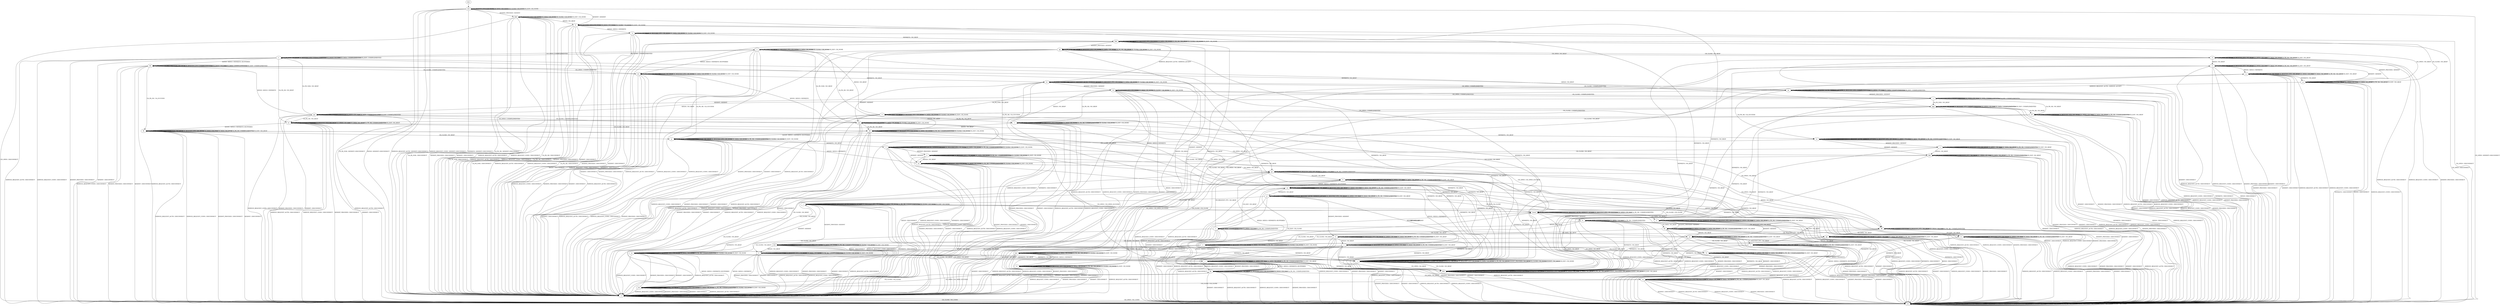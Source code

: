 digraph "" {
	graph ["Incoming time"=1.602431297302246,
		"Outgoing time"=1.8798737525939941,
		Output="{'States': 67, 'Transitions': 859, 'Filename': '../results/ssh/BitVise-BitVise-msat-1.dot'}",
		Reference="{'States': 67, 'Transitions': 859, 'Filename': '../subjects/ssh/BitVise.dot'}",
		Solver=msat,
		Updated="{'States': 67, 'Transitions': 859, 'Filename': '../subjects/ssh/BitVise.dot'}",
		"f-measure"=1.0,
		precision=1.0,
		recall=1.0
	];
	a -> a	[key=0,
		label="UA_PK_NOK / NO_RESP"];
	a -> a	[key=1,
		label="CH_REQUEST_PTY / CH_NONE"];
	a -> a	[key=2,
		label="CH_DATA / CH_NONE"];
	a -> a	[key=3,
		label="CH_CLOSE / CH_NONE"];
	a -> a	[key=4,
		label="CH_EOF / CH_NONE"];
	a -> j	[key=0,
		label="NEWKEYS / NO_RESP"];
	a -> u	[key=0,
		label="CH_OPEN / UNIMPLEMENTED"];
	a -> x	[key=0,
		label="SERVICE_REQUEST_AUTH / DISCONNECT"];
	a -> x	[key=1,
		label="SERVICE_REQUEST_CONN / DISCONNECT"];
	a -> x	[key=2,
		label="KEXINIT_PROCEED / DISCONNECT"];
	a -> x	[key=3,
		label="KEXINIT / DISCONNECT"];
	a -> dd	[key=0,
		label="UA_PK_OK / NO_RESP"];
	a -> ee	[key=0,
		label="KEX30 / KEX31+NEWKEYS+BUFFERED"];
	b -> b	[key=0,
		label="UA_PK_NOK / UNIMPLEMENTED"];
	b -> b	[key=1,
		label="CH_REQUEST_PTY / NO_RESP"];
	b -> b	[key=2,
		label="CH_OPEN / CH_MAX"];
	b -> b	[key=3,
		label="CH_DATA / NO_RESP"];
	b -> b	[key=4,
		label="UA_PK_OK / UNIMPLEMENTED"];
	b -> b	[key=5,
		label="CH_EOF / NO_RESP"];
	b -> aa	[key=0,
		label="KEX30 / KEX31+NEWKEYS+BUFFERED"];
	b -> zz	[key=0,
		label="CH_CLOSE / NO_RESP"];
	b -> ccc	[key=0,
		label="SERVICE_REQUEST_AUTH / DISCONNECT"];
	b -> ccc	[key=1,
		label="SERVICE_REQUEST_CONN / DISCONNECT"];
	b -> ccc	[key=2,
		label="KEXINIT_PROCEED / DISCONNECT"];
	b -> ccc	[key=3,
		label="KEXINIT / DISCONNECT"];
	b -> hhh	[key=0,
		label="NEWKEYS / NO_RESP"];
	c -> c	[key=0,
		label="CH_REQUEST_PTY / UNIMPLEMENTED"];
	c -> c	[key=1,
		label="CH_OPEN / CH_MAX"];
	c -> c	[key=2,
		label="CH_DATA / UNIMPLEMENTED"];
	c -> c	[key=3,
		label="CH_EOF / UNIMPLEMENTED"];
	c -> ff	[key=0,
		label="UA_PK_OK / NO_RESP"];
	c -> pp	[key=0,
		label="KEX30 / NO_RESP"];
	c -> ccc	[key=0,
		label="SERVICE_REQUEST_AUTH / DISCONNECT"];
	c -> ccc	[key=1,
		label="SERVICE_REQUEST_CONN / DISCONNECT"];
	c -> ccc	[key=2,
		label="KEXINIT_PROCEED / DISCONNECT"];
	c -> ccc	[key=3,
		label="KEXINIT / DISCONNECT"];
	c -> ggg	[key=0,
		label="UA_PK_NOK / NO_RESP"];
	c -> hhh	[key=0,
		label="NEWKEYS / NO_RESP"];
	c -> iii	[key=0,
		label="CH_CLOSE / UNIMPLEMENTED"];
	d -> d	[key=0,
		label="UA_PK_NOK / NO_RESP"];
	d -> d	[key=1,
		label="CH_REQUEST_PTY / NO_RESP"];
	d -> d	[key=2,
		label="CH_OPEN / CH_MAX"];
	d -> d	[key=3,
		label="CH_DATA / NO_RESP"];
	d -> d	[key=4,
		label="UA_PK_OK / NO_RESP"];
	d -> d	[key=5,
		label="CH_EOF / NO_RESP"];
	d -> ii	[key=0,
		label="KEX30 / NO_RESP"];
	d -> qq	[key=0,
		label="CH_CLOSE / NO_RESP"];
	d -> ccc	[key=0,
		label="SERVICE_REQUEST_AUTH / DISCONNECT"];
	d -> ccc	[key=1,
		label="SERVICE_REQUEST_CONN / DISCONNECT"];
	d -> ccc	[key=2,
		label="KEXINIT_PROCEED / DISCONNECT"];
	d -> ccc	[key=3,
		label="KEXINIT / DISCONNECT"];
	d -> hhh	[key=0,
		label="NEWKEYS / NO_RESP"];
	e -> a	[key=0,
		label="KEX30 / NO_RESP"];
	e -> e	[key=0,
		label="UA_PK_NOK / NO_RESP"];
	e -> e	[key=1,
		label="CH_REQUEST_PTY / CH_NONE"];
	e -> e	[key=2,
		label="CH_DATA / CH_NONE"];
	e -> e	[key=3,
		label="CH_CLOSE / CH_NONE"];
	e -> e	[key=4,
		label="CH_EOF / CH_NONE"];
	e -> j	[key=0,
		label="NEWKEYS / NO_RESP"];
	e -> l	[key=0,
		label="UA_PK_OK / NO_RESP"];
	e -> x	[key=0,
		label="SERVICE_REQUEST_AUTH / DISCONNECT"];
	e -> x	[key=1,
		label="SERVICE_REQUEST_CONN / DISCONNECT"];
	e -> x	[key=2,
		label="KEXINIT_PROCEED / DISCONNECT"];
	e -> x	[key=3,
		label="KEXINIT / DISCONNECT"];
	e -> ggg	[key=0,
		label="CH_OPEN / UNIMPLEMENTED"];
	f -> f	[key=0,
		label="UA_PK_NOK / UNIMPLEMENTED"];
	f -> f	[key=1,
		label="SERVICE_REQUEST_AUTH / SERVICE_ACCEPT"];
	f -> f	[key=2,
		label="CH_REQUEST_PTY / CH_NONE"];
	f -> f	[key=3,
		label="CH_DATA / CH_NONE"];
	f -> f	[key=4,
		label="UA_PK_OK / UNIMPLEMENTED"];
	f -> f	[key=5,
		label="CH_CLOSE / CH_NONE"];
	f -> f	[key=6,
		label="CH_EOF / CH_NONE"];
	f -> x	[key=0,
		label="KEX30 / DISCONNECT"];
	f -> x	[key=1,
		label="SERVICE_REQUEST_CONN / DISCONNECT"];
	f -> x	[key=2,
		label="NEWKEYS / DISCONNECT"];
	f -> y	[key=0,
		label="KEXINIT_PROCEED / KEXINIT"];
	f -> uu	[key=0,
		label="KEXINIT / KEXINIT"];
	f -> mmm	[key=0,
		label="CH_OPEN / CH_OPEN_SUCCESS"];
	g -> d	[key=0,
		label="KEXINIT_PROCEED / KEXINIT"];
	g -> g	[key=0,
		label="UA_PK_NOK / NO_RESP"];
	g -> g	[key=1,
		label="CH_REQUEST_PTY / NO_RESP"];
	g -> g	[key=2,
		label="CH_OPEN / CH_MAX"];
	g -> g	[key=3,
		label="CH_DATA / NO_RESP"];
	g -> g	[key=4,
		label="UA_PK_OK / NO_RESP"];
	g -> g	[key=5,
		label="CH_EOF / NO_RESP"];
	g -> ii	[key=0,
		label="KEXINIT / KEXINIT"];
	g -> nn	[key=0,
		label="SERVICE_REQUEST_AUTH / SERVICE_ACCEPT"];
	g -> bbb	[key=0,
		label="CH_CLOSE / NO_RESP"];
	g -> ccc	[key=0,
		label="KEX30 / DISCONNECT"];
	g -> ccc	[key=1,
		label="SERVICE_REQUEST_CONN / DISCONNECT"];
	g -> ccc	[key=2,
		label="NEWKEYS / DISCONNECT"];
	h -> h	[key=0,
		label="KEX30 / NO_RESP"];
	h -> h	[key=1,
		label="CH_REQUEST_PTY / CH_NONE"];
	h -> h	[key=2,
		label="CH_DATA / CH_NONE"];
	h -> h	[key=3,
		label="CH_CLOSE / CH_NONE"];
	h -> h	[key=4,
		label="CH_EOF / CH_NONE"];
	h -> x	[key=0,
		label="UA_PK_NOK / DISCONNECT"];
	h -> x	[key=1,
		label="SERVICE_REQUEST_AUTH / DISCONNECT"];
	h -> x	[key=2,
		label="SERVICE_REQUEST_CONN / DISCONNECT"];
	h -> x	[key=3,
		label="UA_PK_OK / DISCONNECT"];
	h -> x	[key=4,
		label="KEXINIT_PROCEED / DISCONNECT"];
	h -> x	[key=5,
		label="KEXINIT / DISCONNECT"];
	h -> bbb	[key=0,
		label="NEWKEYS / NO_RESP"];
	h -> ccc	[key=0,
		label="CH_OPEN / DISCONNECT"];
	i -> i	[key=0,
		label="UA_PK_NOK / UNIMPLEMENTED"];
	i -> i	[key=1,
		label="SERVICE_REQUEST_AUTH / SERVICE_ACCEPT"];
	i -> i	[key=2,
		label="CH_REQUEST_PTY / CH_NONE"];
	i -> i	[key=3,
		label="CH_DATA / CH_NONE"];
	i -> i	[key=4,
		label="UA_PK_OK / UNIMPLEMENTED"];
	i -> i	[key=5,
		label="CH_CLOSE / CH_NONE"];
	i -> i	[key=6,
		label="CH_EOF / CH_NONE"];
	i -> x	[key=0,
		label="KEX30 / DISCONNECT"];
	i -> x	[key=1,
		label="SERVICE_REQUEST_CONN / DISCONNECT"];
	i -> x	[key=2,
		label="NEWKEYS / DISCONNECT"];
	i -> rr	[key=0,
		label="KEXINIT / KEXINIT"];
	i -> eee	[key=0,
		label="KEXINIT_PROCEED / KEXINIT"];
	i -> mmm	[key=0,
		label="CH_OPEN / CH_OPEN_SUCCESS"];
	j -> j	[key=0,
		label="UA_PK_NOK / NO_RESP"];
	j -> j	[key=1,
		label="KEX30 / NO_RESP"];
	j -> j	[key=2,
		label="SERVICE_REQUEST_AUTH / NO_RESP"];
	j -> j	[key=3,
		label="SERVICE_REQUEST_CONN / NO_RESP"];
	j -> j	[key=4,
		label="NEWKEYS / NO_RESP"];
	j -> j	[key=5,
		label="CH_REQUEST_PTY / CH_NONE"];
	j -> j	[key=6,
		label="CH_DATA / CH_NONE"];
	j -> j	[key=7,
		label="UA_PK_OK / NO_RESP"];
	j -> j	[key=8,
		label="KEXINIT_PROCEED / NO_RESP"];
	j -> j	[key=9,
		label="CH_CLOSE / CH_NONE"];
	j -> j	[key=10,
		label="KEXINIT / NO_RESP"];
	j -> j	[key=11,
		label="CH_EOF / CH_NONE"];
	j -> hhh	[key=0,
		label="CH_OPEN / NO_RESP"];
	k -> k	[key=0,
		label="UA_PK_NOK / UNIMPLEMENTED"];
	k -> k	[key=1,
		label="CH_OPEN / CH_MAX"];
	k -> k	[key=2,
		label="UA_PK_OK / UNIMPLEMENTED"];
	k -> o	[key=0,
		label="CH_CLOSE / NO_RESP"];
	k -> t	[key=0,
		label="KEX30 / NO_RESP"];
	k -> cc	[key=0,
		label="CH_EOF / NO_RESP"];
	k -> hh	[key=0,
		label="CH_DATA / NO_RESP"];
	k -> ccc	[key=0,
		label="SERVICE_REQUEST_AUTH / DISCONNECT"];
	k -> ccc	[key=1,
		label="SERVICE_REQUEST_CONN / DISCONNECT"];
	k -> ccc	[key=2,
		label="KEXINIT_PROCEED / DISCONNECT"];
	k -> ccc	[key=3,
		label="KEXINIT / DISCONNECT"];
	k -> fff	[key=0,
		label="CH_REQUEST_PTY / NO_RESP"];
	k -> hhh	[key=0,
		label="NEWKEYS / NO_RESP"];
	l -> j	[key=0,
		label="NEWKEYS / NO_RESP"];
	l -> l	[key=0,
		label="UA_PK_NOK / UNIMPLEMENTED"];
	l -> l	[key=1,
		label="CH_REQUEST_PTY / CH_NONE"];
	l -> l	[key=2,
		label="CH_DATA / CH_NONE"];
	l -> l	[key=3,
		label="UA_PK_OK / UNIMPLEMENTED"];
	l -> l	[key=4,
		label="CH_CLOSE / CH_NONE"];
	l -> l	[key=5,
		label="CH_EOF / CH_NONE"];
	l -> x	[key=0,
		label="SERVICE_REQUEST_AUTH / DISCONNECT"];
	l -> x	[key=1,
		label="SERVICE_REQUEST_CONN / DISCONNECT"];
	l -> x	[key=2,
		label="KEXINIT_PROCEED / DISCONNECT"];
	l -> x	[key=3,
		label="KEXINIT / DISCONNECT"];
	l -> dd	[key=0,
		label="KEX30 / NO_RESP"];
	l -> fff	[key=0,
		label="CH_OPEN / NO_RESP"];
	m -> f	[key=0,
		label="UA_PK_OK / UA_SUCCESS"];
	m -> m	[key=0,
		label="UA_PK_NOK / UA_FAILURE"];
	m -> m	[key=1,
		label="SERVICE_REQUEST_AUTH / SERVICE_ACCEPT"];
	m -> m	[key=2,
		label="CH_REQUEST_PTY / CH_NONE"];
	m -> m	[key=3,
		label="CH_DATA / CH_NONE"];
	m -> m	[key=4,
		label="CH_CLOSE / CH_NONE"];
	m -> m	[key=5,
		label="CH_EOF / CH_NONE"];
	m -> x	[key=0,
		label="KEX30 / DISCONNECT"];
	m -> x	[key=1,
		label="SERVICE_REQUEST_CONN / DISCONNECT"];
	m -> x	[key=2,
		label="NEWKEYS / DISCONNECT"];
	m -> nn	[key=0,
		label="CH_OPEN / UNIMPLEMENTED"];
	m -> aaa	[key=0,
		label="KEXINIT / KEXINIT"];
	m -> iii	[key=0,
		label="KEXINIT_PROCEED / KEXINIT"];
	n -> i	[key=0,
		label="CH_CLOSE / CH_CLOSE"];
	n -> n	[key=0,
		label="UA_PK_NOK / UNIMPLEMENTED"];
	n -> n	[key=1,
		label="SERVICE_REQUEST_AUTH / SERVICE_ACCEPT"];
	n -> n	[key=2,
		label="CH_REQUEST_PTY / CH_SUCCESS"];
	n -> n	[key=3,
		label="CH_OPEN / CH_MAX"];
	n -> n	[key=4,
		label="CH_DATA / NO_RESP"];
	n -> n	[key=5,
		label="UA_PK_OK / UNIMPLEMENTED"];
	n -> n	[key=6,
		label="CH_EOF / NO_RESP"];
	n -> hh	[key=0,
		label="KEXINIT_PROCEED / KEXINIT"];
	n -> yy	[key=0,
		label="KEXINIT / KEXINIT"];
	n -> ccc	[key=0,
		label="KEX30 / DISCONNECT"];
	n -> ccc	[key=1,
		label="SERVICE_REQUEST_CONN / DISCONNECT"];
	n -> ccc	[key=2,
		label="NEWKEYS / DISCONNECT"];
	o -> j	[key=0,
		label="NEWKEYS / NO_RESP"];
	o -> o	[key=0,
		label="UA_PK_NOK / UNIMPLEMENTED"];
	o -> o	[key=1,
		label="CH_REQUEST_PTY / CH_NONE"];
	o -> o	[key=2,
		label="CH_DATA / CH_NONE"];
	o -> o	[key=3,
		label="UA_PK_OK / UNIMPLEMENTED"];
	o -> o	[key=4,
		label="CH_CLOSE / CH_NONE"];
	o -> o	[key=5,
		label="CH_EOF / CH_NONE"];
	o -> x	[key=0,
		label="SERVICE_REQUEST_AUTH / DISCONNECT"];
	o -> x	[key=1,
		label="SERVICE_REQUEST_CONN / DISCONNECT"];
	o -> x	[key=2,
		label="KEXINIT_PROCEED / DISCONNECT"];
	o -> x	[key=3,
		label="KEXINIT / DISCONNECT"];
	o -> tt	[key=0,
		label="CH_OPEN / NO_RESP"];
	o -> zz	[key=0,
		label="KEX30 / NO_RESP"];
	p -> i	[key=0,
		label="CH_CLOSE / NO_RESP"];
	p -> p	[key=0,
		label="UA_PK_NOK / UNIMPLEMENTED"];
	p -> p	[key=1,
		label="SERVICE_REQUEST_AUTH / SERVICE_ACCEPT"];
	p -> p	[key=2,
		label="CH_REQUEST_PTY / NO_RESP"];
	p -> p	[key=3,
		label="CH_OPEN / CH_MAX"];
	p -> p	[key=4,
		label="CH_DATA / NO_RESP"];
	p -> p	[key=5,
		label="UA_PK_OK / UNIMPLEMENTED"];
	p -> p	[key=6,
		label="CH_EOF / NO_RESP"];
	p -> s	[key=0,
		label="KEXINIT / KEXINIT"];
	p -> w	[key=0,
		label="KEXINIT_PROCEED / KEXINIT"];
	p -> ccc	[key=0,
		label="KEX30 / DISCONNECT"];
	p -> ccc	[key=1,
		label="SERVICE_REQUEST_CONN / DISCONNECT"];
	p -> ccc	[key=2,
		label="NEWKEYS / DISCONNECT"];
	q -> g	[key=0,
		label="NEWKEYS / NO_RESP"];
	q -> q	[key=0,
		label="UA_PK_NOK / NO_RESP"];
	q -> q	[key=1,
		label="KEX30 / NO_RESP"];
	q -> q	[key=2,
		label="CH_REQUEST_PTY / NO_RESP"];
	q -> q	[key=3,
		label="CH_OPEN / CH_MAX"];
	q -> q	[key=4,
		label="CH_DATA / NO_RESP"];
	q -> q	[key=5,
		label="UA_PK_OK / NO_RESP"];
	q -> q	[key=6,
		label="CH_EOF / NO_RESP"];
	q -> vv	[key=0,
		label="CH_CLOSE / NO_RESP"];
	q -> ccc	[key=0,
		label="SERVICE_REQUEST_AUTH / DISCONNECT"];
	q -> ccc	[key=1,
		label="SERVICE_REQUEST_CONN / DISCONNECT"];
	q -> ccc	[key=2,
		label="KEXINIT_PROCEED / DISCONNECT"];
	q -> ccc	[key=3,
		label="KEXINIT / DISCONNECT"];
	r -> r	[key=0,
		label="UA_PK_NOK / UNIMPLEMENTED"];
	r -> r	[key=1,
		label="CH_REQUEST_PTY / NO_RESP"];
	r -> r	[key=2,
		label="CH_OPEN / CH_MAX"];
	r -> r	[key=3,
		label="CH_DATA / NO_RESP"];
	r -> r	[key=4,
		label="UA_PK_OK / UNIMPLEMENTED"];
	r -> r	[key=5,
		label="CH_EOF / NO_RESP"];
	r -> bb	[key=0,
		label="KEX30 / KEX31+NEWKEYS+BUFFERED"];
	r -> zz	[key=0,
		label="CH_CLOSE / NO_RESP"];
	r -> ccc	[key=0,
		label="SERVICE_REQUEST_AUTH / DISCONNECT"];
	r -> ccc	[key=1,
		label="SERVICE_REQUEST_CONN / DISCONNECT"];
	r -> ccc	[key=2,
		label="KEXINIT_PROCEED / DISCONNECT"];
	r -> ccc	[key=3,
		label="KEXINIT / DISCONNECT"];
	r -> hhh	[key=0,
		label="NEWKEYS / NO_RESP"];
	s -> s	[key=0,
		label="UA_PK_NOK / UNIMPLEMENTED"];
	s -> s	[key=1,
		label="CH_REQUEST_PTY / NO_RESP"];
	s -> s	[key=2,
		label="CH_OPEN / CH_MAX"];
	s -> s	[key=3,
		label="CH_DATA / NO_RESP"];
	s -> s	[key=4,
		label="UA_PK_OK / UNIMPLEMENTED"];
	s -> s	[key=5,
		label="CH_EOF / NO_RESP"];
	s -> aa	[key=0,
		label="KEX30 / KEX31+NEWKEYS"];
	s -> rr	[key=0,
		label="CH_CLOSE / NO_RESP"];
	s -> ccc	[key=0,
		label="SERVICE_REQUEST_AUTH / DISCONNECT"];
	s -> ccc	[key=1,
		label="SERVICE_REQUEST_CONN / DISCONNECT"];
	s -> ccc	[key=2,
		label="KEXINIT_PROCEED / DISCONNECT"];
	s -> ccc	[key=3,
		label="KEXINIT / DISCONNECT"];
	s -> hhh	[key=0,
		label="NEWKEYS / NO_RESP"];
	t -> b	[key=0,
		label="CH_EOF / NO_RESP"];
	t -> t	[key=0,
		label="UA_PK_NOK / UNIMPLEMENTED"];
	t -> t	[key=1,
		label="CH_OPEN / CH_MAX"];
	t -> t	[key=2,
		label="UA_PK_OK / UNIMPLEMENTED"];
	t -> bb	[key=0,
		label="KEX30 / KEX31+NEWKEYS"];
	t -> yy	[key=0,
		label="CH_DATA / NO_RESP"];
	t -> zz	[key=0,
		label="CH_CLOSE / NO_RESP"];
	t -> ccc	[key=0,
		label="SERVICE_REQUEST_AUTH / DISCONNECT"];
	t -> ccc	[key=1,
		label="SERVICE_REQUEST_CONN / DISCONNECT"];
	t -> ccc	[key=2,
		label="KEXINIT_PROCEED / DISCONNECT"];
	t -> ccc	[key=3,
		label="KEXINIT / DISCONNECT"];
	t -> hhh	[key=0,
		label="NEWKEYS / NO_RESP"];
	t -> jjj	[key=0,
		label="CH_REQUEST_PTY / NO_RESP"];
	u -> a	[key=0,
		label="CH_CLOSE / UNIMPLEMENTED"];
	u -> u	[key=0,
		label="UA_PK_NOK / NO_RESP"];
	u -> u	[key=1,
		label="CH_REQUEST_PTY / UNIMPLEMENTED"];
	u -> u	[key=2,
		label="CH_OPEN / CH_MAX"];
	u -> u	[key=3,
		label="CH_DATA / UNIMPLEMENTED"];
	u -> u	[key=4,
		label="CH_EOF / UNIMPLEMENTED"];
	u -> kk	[key=0,
		label="KEX30 / KEX31+NEWKEYS+BUFFERED"];
	u -> xx	[key=0,
		label="UA_PK_OK / NO_RESP"];
	u -> ccc	[key=0,
		label="SERVICE_REQUEST_AUTH / DISCONNECT"];
	u -> ccc	[key=1,
		label="SERVICE_REQUEST_CONN / DISCONNECT"];
	u -> ccc	[key=2,
		label="KEXINIT_PROCEED / DISCONNECT"];
	u -> ccc	[key=3,
		label="KEXINIT / DISCONNECT"];
	u -> hhh	[key=0,
		label="NEWKEYS / NO_RESP"];
	v -> v	[key=0,
		label="UA_PK_NOK / UNIMPLEMENTED"];
	v -> v	[key=1,
		label="CH_REQUEST_PTY / NO_RESP"];
	v -> v	[key=2,
		label="CH_OPEN / CH_MAX"];
	v -> v	[key=3,
		label="CH_DATA / NO_RESP"];
	v -> v	[key=4,
		label="UA_PK_OK / UNIMPLEMENTED"];
	v -> v	[key=5,
		label="CH_EOF / NO_RESP"];
	v -> oo	[key=0,
		label="KEX30 / KEX31+NEWKEYS+BUFFERED"];
	v -> zz	[key=0,
		label="CH_CLOSE / NO_RESP"];
	v -> ccc	[key=0,
		label="SERVICE_REQUEST_AUTH / DISCONNECT"];
	v -> ccc	[key=1,
		label="SERVICE_REQUEST_CONN / DISCONNECT"];
	v -> ccc	[key=2,
		label="KEXINIT_PROCEED / DISCONNECT"];
	v -> ccc	[key=3,
		label="KEXINIT / DISCONNECT"];
	v -> hhh	[key=0,
		label="NEWKEYS / NO_RESP"];
	w -> s	[key=0,
		label="KEX30 / NO_RESP"];
	w -> w	[key=0,
		label="UA_PK_NOK / UNIMPLEMENTED"];
	w -> w	[key=1,
		label="CH_REQUEST_PTY / NO_RESP"];
	w -> w	[key=2,
		label="CH_OPEN / CH_MAX"];
	w -> w	[key=3,
		label="CH_DATA / NO_RESP"];
	w -> w	[key=4,
		label="UA_PK_OK / UNIMPLEMENTED"];
	w -> w	[key=5,
		label="CH_EOF / NO_RESP"];
	w -> ccc	[key=0,
		label="SERVICE_REQUEST_AUTH / DISCONNECT"];
	w -> ccc	[key=1,
		label="SERVICE_REQUEST_CONN / DISCONNECT"];
	w -> ccc	[key=2,
		label="KEXINIT_PROCEED / DISCONNECT"];
	w -> ccc	[key=3,
		label="KEXINIT / DISCONNECT"];
	w -> eee	[key=0,
		label="CH_CLOSE / NO_RESP"];
	w -> hhh	[key=0,
		label="NEWKEYS / NO_RESP"];
	x -> x	[key=0,
		label="UA_PK_NOK / NO_CONN"];
	x -> x	[key=1,
		label="KEX30 / NO_CONN"];
	x -> x	[key=2,
		label="SERVICE_REQUEST_AUTH / NO_CONN"];
	x -> x	[key=3,
		label="SERVICE_REQUEST_CONN / NO_CONN"];
	x -> x	[key=4,
		label="NEWKEYS / NO_CONN"];
	x -> x	[key=5,
		label="CH_REQUEST_PTY / CH_NONE"];
	x -> x	[key=6,
		label="CH_DATA / CH_NONE"];
	x -> x	[key=7,
		label="UA_PK_OK / NO_CONN"];
	x -> x	[key=8,
		label="KEXINIT_PROCEED / NO_CONN"];
	x -> x	[key=9,
		label="CH_CLOSE / CH_NONE"];
	x -> x	[key=10,
		label="KEXINIT / NO_CONN"];
	x -> x	[key=11,
		label="CH_EOF / CH_NONE"];
	x -> ccc	[key=0,
		label="CH_OPEN / NO_CONN"];
	y -> j	[key=0,
		label="NEWKEYS / NO_RESP"];
	y -> x	[key=0,
		label="SERVICE_REQUEST_AUTH / DISCONNECT"];
	y -> x	[key=1,
		label="SERVICE_REQUEST_CONN / DISCONNECT"];
	y -> x	[key=2,
		label="KEXINIT_PROCEED / DISCONNECT"];
	y -> x	[key=3,
		label="KEXINIT / DISCONNECT"];
	y -> y	[key=0,
		label="UA_PK_NOK / UNIMPLEMENTED"];
	y -> y	[key=1,
		label="CH_REQUEST_PTY / CH_NONE"];
	y -> y	[key=2,
		label="CH_DATA / CH_NONE"];
	y -> y	[key=3,
		label="UA_PK_OK / UNIMPLEMENTED"];
	y -> y	[key=4,
		label="CH_CLOSE / CH_NONE"];
	y -> y	[key=5,
		label="CH_EOF / CH_NONE"];
	y -> uu	[key=0,
		label="KEX30 / NO_RESP"];
	y -> fff	[key=0,
		label="CH_OPEN / NO_RESP"];
	z -> y	[key=0,
		label="CH_CLOSE / NO_RESP"];
	z -> z	[key=0,
		label="UA_PK_NOK / UNIMPLEMENTED"];
	z -> z	[key=1,
		label="CH_REQUEST_PTY / NO_RESP"];
	z -> z	[key=2,
		label="CH_OPEN / CH_MAX"];
	z -> z	[key=3,
		label="CH_DATA / NO_RESP"];
	z -> z	[key=4,
		label="UA_PK_OK / UNIMPLEMENTED"];
	z -> z	[key=5,
		label="CH_EOF / NO_RESP"];
	z -> ccc	[key=0,
		label="SERVICE_REQUEST_AUTH / DISCONNECT"];
	z -> ccc	[key=1,
		label="SERVICE_REQUEST_CONN / DISCONNECT"];
	z -> ccc	[key=2,
		label="KEXINIT_PROCEED / DISCONNECT"];
	z -> ccc	[key=3,
		label="KEXINIT / DISCONNECT"];
	z -> hhh	[key=0,
		label="NEWKEYS / NO_RESP"];
	z -> kkk	[key=0,
		label="KEX30 / NO_RESP"];
	aa -> p	[key=0,
		label="NEWKEYS / NO_RESP"];
	aa -> aa	[key=0,
		label="UA_PK_NOK / UNIMPLEMENTED"];
	aa -> aa	[key=1,
		label="KEX30 / NO_RESP"];
	aa -> aa	[key=2,
		label="CH_REQUEST_PTY / NO_RESP"];
	aa -> aa	[key=3,
		label="CH_OPEN / CH_MAX"];
	aa -> aa	[key=4,
		label="CH_DATA / NO_RESP"];
	aa -> aa	[key=5,
		label="UA_PK_OK / UNIMPLEMENTED"];
	aa -> aa	[key=6,
		label="CH_EOF / NO_RESP"];
	aa -> ww	[key=0,
		label="CH_CLOSE / NO_RESP"];
	aa -> ccc	[key=0,
		label="SERVICE_REQUEST_AUTH / DISCONNECT"];
	aa -> ccc	[key=1,
		label="SERVICE_REQUEST_CONN / DISCONNECT"];
	aa -> ccc	[key=2,
		label="KEXINIT_PROCEED / DISCONNECT"];
	aa -> ccc	[key=3,
		label="KEXINIT / DISCONNECT"];
	bb -> aa	[key=0,
		label="CH_EOF / CH_CLOSE"];
	bb -> bb	[key=0,
		label="UA_PK_NOK / UNIMPLEMENTED"];
	bb -> bb	[key=1,
		label="KEX30 / NO_RESP"];
	bb -> bb	[key=2,
		label="CH_REQUEST_PTY / CH_SUCCESS"];
	bb -> bb	[key=3,
		label="CH_OPEN / CH_MAX"];
	bb -> bb	[key=4,
		label="UA_PK_OK / UNIMPLEMENTED"];
	bb -> oo	[key=0,
		label="CH_DATA / NO_RESP"];
	bb -> ww	[key=0,
		label="CH_CLOSE / CH_CLOSE"];
	bb -> ccc	[key=0,
		label="SERVICE_REQUEST_AUTH / DISCONNECT"];
	bb -> ccc	[key=1,
		label="SERVICE_REQUEST_CONN / DISCONNECT"];
	bb -> ccc	[key=2,
		label="KEXINIT_PROCEED / DISCONNECT"];
	bb -> ccc	[key=3,
		label="KEXINIT / DISCONNECT"];
	bb -> mmm	[key=0,
		label="NEWKEYS / NO_RESP"];
	cc -> b	[key=0,
		label="KEX30 / NO_RESP"];
	cc -> o	[key=0,
		label="CH_CLOSE / NO_RESP"];
	cc -> cc	[key=0,
		label="UA_PK_NOK / UNIMPLEMENTED"];
	cc -> cc	[key=1,
		label="CH_REQUEST_PTY / NO_RESP"];
	cc -> cc	[key=2,
		label="CH_OPEN / CH_MAX"];
	cc -> cc	[key=3,
		label="CH_DATA / NO_RESP"];
	cc -> cc	[key=4,
		label="UA_PK_OK / UNIMPLEMENTED"];
	cc -> cc	[key=5,
		label="CH_EOF / NO_RESP"];
	cc -> ccc	[key=0,
		label="SERVICE_REQUEST_AUTH / DISCONNECT"];
	cc -> ccc	[key=1,
		label="SERVICE_REQUEST_CONN / DISCONNECT"];
	cc -> ccc	[key=2,
		label="KEXINIT_PROCEED / DISCONNECT"];
	cc -> ccc	[key=3,
		label="KEXINIT / DISCONNECT"];
	cc -> hhh	[key=0,
		label="NEWKEYS / NO_RESP"];
	dd -> j	[key=0,
		label="NEWKEYS / NO_RESP"];
	dd -> x	[key=0,
		label="SERVICE_REQUEST_AUTH / DISCONNECT"];
	dd -> x	[key=1,
		label="SERVICE_REQUEST_CONN / DISCONNECT"];
	dd -> x	[key=2,
		label="KEXINIT_PROCEED / DISCONNECT"];
	dd -> x	[key=3,
		label="KEXINIT / DISCONNECT"];
	dd -> dd	[key=0,
		label="UA_PK_NOK / UNIMPLEMENTED"];
	dd -> dd	[key=1,
		label="CH_REQUEST_PTY / CH_NONE"];
	dd -> dd	[key=2,
		label="CH_DATA / CH_NONE"];
	dd -> dd	[key=3,
		label="UA_PK_OK / UNIMPLEMENTED"];
	dd -> dd	[key=4,
		label="CH_CLOSE / CH_NONE"];
	dd -> dd	[key=5,
		label="CH_EOF / CH_NONE"];
	dd -> jj	[key=0,
		label="KEX30 / KEX31+NEWKEYS+BUFFERED"];
	dd -> jjj	[key=0,
		label="CH_OPEN / NO_RESP"];
	ee -> m	[key=0,
		label="NEWKEYS / NO_RESP"];
	ee -> x	[key=0,
		label="SERVICE_REQUEST_AUTH / DISCONNECT"];
	ee -> x	[key=1,
		label="SERVICE_REQUEST_CONN / DISCONNECT"];
	ee -> x	[key=2,
		label="KEXINIT_PROCEED / DISCONNECT"];
	ee -> x	[key=3,
		label="KEXINIT / DISCONNECT"];
	ee -> ee	[key=0,
		label="UA_PK_NOK / UA_FAILURE"];
	ee -> ee	[key=1,
		label="KEX30 / NO_RESP"];
	ee -> ee	[key=2,
		label="CH_REQUEST_PTY / CH_NONE"];
	ee -> ee	[key=3,
		label="CH_DATA / CH_NONE"];
	ee -> ee	[key=4,
		label="CH_CLOSE / CH_NONE"];
	ee -> ee	[key=5,
		label="CH_EOF / CH_NONE"];
	ee -> jj	[key=0,
		label="UA_PK_OK / UA_SUCCESS"];
	ee -> kk	[key=0,
		label="CH_OPEN / UNIMPLEMENTED"];
	ff -> l	[key=0,
		label="CH_CLOSE / NO_RESP"];
	ff -> ff	[key=0,
		label="UA_PK_NOK / UNIMPLEMENTED"];
	ff -> ff	[key=1,
		label="CH_REQUEST_PTY / NO_RESP"];
	ff -> ff	[key=2,
		label="CH_OPEN / CH_MAX"];
	ff -> ff	[key=3,
		label="CH_DATA / NO_RESP"];
	ff -> ff	[key=4,
		label="UA_PK_OK / UNIMPLEMENTED"];
	ff -> ff	[key=5,
		label="CH_EOF / NO_RESP"];
	ff -> xx	[key=0,
		label="KEX30 / NO_RESP"];
	ff -> ccc	[key=0,
		label="SERVICE_REQUEST_AUTH / DISCONNECT"];
	ff -> ccc	[key=1,
		label="SERVICE_REQUEST_CONN / DISCONNECT"];
	ff -> ccc	[key=2,
		label="KEXINIT_PROCEED / DISCONNECT"];
	ff -> ccc	[key=3,
		label="KEXINIT / DISCONNECT"];
	ff -> hhh	[key=0,
		label="NEWKEYS / NO_RESP"];
	gg -> o	[key=0,
		label="CH_CLOSE / NO_RESP"];
	gg -> v	[key=0,
		label="KEX30 / NO_RESP"];
	gg -> gg	[key=0,
		label="UA_PK_NOK / UNIMPLEMENTED"];
	gg -> gg	[key=1,
		label="CH_REQUEST_PTY / NO_RESP"];
	gg -> gg	[key=2,
		label="CH_OPEN / CH_MAX"];
	gg -> gg	[key=3,
		label="CH_DATA / NO_RESP"];
	gg -> gg	[key=4,
		label="UA_PK_OK / UNIMPLEMENTED"];
	gg -> gg	[key=5,
		label="CH_EOF / NO_RESP"];
	gg -> ccc	[key=0,
		label="SERVICE_REQUEST_AUTH / DISCONNECT"];
	gg -> ccc	[key=1,
		label="SERVICE_REQUEST_CONN / DISCONNECT"];
	gg -> ccc	[key=2,
		label="KEXINIT_PROCEED / DISCONNECT"];
	gg -> ccc	[key=3,
		label="KEXINIT / DISCONNECT"];
	gg -> hhh	[key=0,
		label="NEWKEYS / NO_RESP"];
	hh -> o	[key=0,
		label="CH_CLOSE / NO_RESP"];
	hh -> gg	[key=0,
		label="CH_REQUEST_PTY / NO_RESP"];
	hh -> hh	[key=0,
		label="UA_PK_NOK / UNIMPLEMENTED"];
	hh -> hh	[key=1,
		label="CH_OPEN / CH_MAX"];
	hh -> hh	[key=2,
		label="CH_DATA / NO_RESP"];
	hh -> hh	[key=3,
		label="UA_PK_OK / UNIMPLEMENTED"];
	hh -> hh	[key=4,
		label="CH_EOF / NO_RESP"];
	hh -> yy	[key=0,
		label="KEX30 / NO_RESP"];
	hh -> ccc	[key=0,
		label="SERVICE_REQUEST_AUTH / DISCONNECT"];
	hh -> ccc	[key=1,
		label="SERVICE_REQUEST_CONN / DISCONNECT"];
	hh -> ccc	[key=2,
		label="KEXINIT_PROCEED / DISCONNECT"];
	hh -> ccc	[key=3,
		label="KEXINIT / DISCONNECT"];
	hh -> hhh	[key=0,
		label="NEWKEYS / NO_RESP"];
	ii -> q	[key=0,
		label="KEX30 / KEX31+NEWKEYS"];
	ii -> ii	[key=0,
		label="UA_PK_NOK / NO_RESP"];
	ii -> ii	[key=1,
		label="CH_REQUEST_PTY / NO_RESP"];
	ii -> ii	[key=2,
		label="CH_OPEN / CH_MAX"];
	ii -> ii	[key=3,
		label="CH_DATA / NO_RESP"];
	ii -> ii	[key=4,
		label="UA_PK_OK / NO_RESP"];
	ii -> ii	[key=5,
		label="CH_EOF / NO_RESP"];
	ii -> ccc	[key=0,
		label="SERVICE_REQUEST_AUTH / DISCONNECT"];
	ii -> ccc	[key=1,
		label="SERVICE_REQUEST_CONN / DISCONNECT"];
	ii -> ccc	[key=2,
		label="KEXINIT_PROCEED / DISCONNECT"];
	ii -> ccc	[key=3,
		label="KEXINIT / DISCONNECT"];
	ii -> hhh	[key=0,
		label="NEWKEYS / NO_RESP"];
	ii -> nnn	[key=0,
		label="CH_CLOSE / NO_RESP"];
	jj -> f	[key=0,
		label="NEWKEYS / NO_RESP"];
	jj -> x	[key=0,
		label="SERVICE_REQUEST_AUTH / DISCONNECT"];
	jj -> x	[key=1,
		label="SERVICE_REQUEST_CONN / DISCONNECT"];
	jj -> x	[key=2,
		label="KEXINIT_PROCEED / DISCONNECT"];
	jj -> x	[key=3,
		label="KEXINIT / DISCONNECT"];
	jj -> bb	[key=0,
		label="CH_OPEN / CH_OPEN_SUCCESS"];
	jj -> jj	[key=0,
		label="UA_PK_NOK / UNIMPLEMENTED"];
	jj -> jj	[key=1,
		label="KEX30 / NO_RESP"];
	jj -> jj	[key=2,
		label="CH_REQUEST_PTY / CH_NONE"];
	jj -> jj	[key=3,
		label="CH_DATA / CH_NONE"];
	jj -> jj	[key=4,
		label="UA_PK_OK / UNIMPLEMENTED"];
	jj -> jj	[key=5,
		label="CH_CLOSE / CH_NONE"];
	jj -> jj	[key=6,
		label="CH_EOF / CH_NONE"];
	kk -> ee	[key=0,
		label="CH_CLOSE / UNIMPLEMENTED"];
	kk -> kk	[key=0,
		label="UA_PK_NOK / UA_FAILURE"];
	kk -> kk	[key=1,
		label="KEX30 / NO_RESP"];
	kk -> kk	[key=2,
		label="CH_REQUEST_PTY / UNIMPLEMENTED"];
	kk -> kk	[key=3,
		label="CH_OPEN / CH_MAX"];
	kk -> kk	[key=4,
		label="CH_DATA / UNIMPLEMENTED"];
	kk -> kk	[key=5,
		label="CH_EOF / UNIMPLEMENTED"];
	kk -> nn	[key=0,
		label="NEWKEYS / NO_RESP"];
	kk -> ccc	[key=0,
		label="SERVICE_REQUEST_AUTH / DISCONNECT"];
	kk -> ccc	[key=1,
		label="SERVICE_REQUEST_CONN / DISCONNECT"];
	kk -> ccc	[key=2,
		label="KEXINIT_PROCEED / DISCONNECT"];
	kk -> ccc	[key=3,
		label="KEXINIT / DISCONNECT"];
	kk -> lll	[key=0,
		label="UA_PK_OK / UA_SUCCESS"];
	ll -> h	[key=0,
		label="KEX30 / KEX31+NEWKEYS"];
	ll -> j	[key=0,
		label="NEWKEYS / NO_RESP"];
	ll -> x	[key=0,
		label="UA_PK_NOK / DISCONNECT"];
	ll -> x	[key=1,
		label="SERVICE_REQUEST_AUTH / DISCONNECT"];
	ll -> x	[key=2,
		label="SERVICE_REQUEST_CONN / DISCONNECT"];
	ll -> x	[key=3,
		label="UA_PK_OK / DISCONNECT"];
	ll -> x	[key=4,
		label="KEXINIT_PROCEED / DISCONNECT"];
	ll -> x	[key=5,
		label="KEXINIT / DISCONNECT"];
	ll -> ll	[key=0,
		label="CH_REQUEST_PTY / CH_NONE"];
	ll -> ll	[key=1,
		label="CH_DATA / CH_NONE"];
	ll -> ll	[key=2,
		label="CH_CLOSE / CH_NONE"];
	ll -> ll	[key=3,
		label="CH_EOF / CH_NONE"];
	ll -> ccc	[key=0,
		label="CH_OPEN / DISCONNECT"];
	mm -> ooo	[key=0];
	nn -> c	[key=0,
		label="KEXINIT_PROCEED / KEXINIT"];
	nn -> m	[key=0,
		label="CH_CLOSE / UNIMPLEMENTED"];
	nn -> nn	[key=0,
		label="UA_PK_NOK / UA_FAILURE"];
	nn -> nn	[key=1,
		label="SERVICE_REQUEST_AUTH / SERVICE_ACCEPT"];
	nn -> nn	[key=2,
		label="CH_REQUEST_PTY / UNIMPLEMENTED"];
	nn -> nn	[key=3,
		label="CH_OPEN / CH_MAX"];
	nn -> nn	[key=4,
		label="CH_DATA / UNIMPLEMENTED"];
	nn -> nn	[key=5,
		label="CH_EOF / UNIMPLEMENTED"];
	nn -> pp	[key=0,
		label="KEXINIT / KEXINIT"];
	nn -> ss	[key=0,
		label="UA_PK_OK / UA_SUCCESS"];
	nn -> ccc	[key=0,
		label="KEX30 / DISCONNECT"];
	nn -> ccc	[key=1,
		label="SERVICE_REQUEST_CONN / DISCONNECT"];
	nn -> ccc	[key=2,
		label="NEWKEYS / DISCONNECT"];
	oo -> n	[key=0,
		label="NEWKEYS / NO_RESP"];
	oo -> oo	[key=0,
		label="UA_PK_NOK / UNIMPLEMENTED"];
	oo -> oo	[key=1,
		label="KEX30 / NO_RESP"];
	oo -> oo	[key=2,
		label="CH_REQUEST_PTY / CH_SUCCESS"];
	oo -> oo	[key=3,
		label="CH_OPEN / CH_MAX"];
	oo -> oo	[key=4,
		label="CH_DATA / NO_RESP"];
	oo -> oo	[key=5,
		label="UA_PK_OK / UNIMPLEMENTED"];
	oo -> oo	[key=6,
		label="CH_EOF / NO_RESP"];
	oo -> ww	[key=0,
		label="CH_CLOSE / CH_CLOSE"];
	oo -> ccc	[key=0,
		label="SERVICE_REQUEST_AUTH / DISCONNECT"];
	oo -> ccc	[key=1,
		label="SERVICE_REQUEST_CONN / DISCONNECT"];
	oo -> ccc	[key=2,
		label="KEXINIT_PROCEED / DISCONNECT"];
	oo -> ccc	[key=3,
		label="KEXINIT / DISCONNECT"];
	pp -> u	[key=0,
		label="UA_PK_NOK / NO_RESP"];
	pp -> kk	[key=0,
		label="KEX30 / KEX31+NEWKEYS"];
	pp -> pp	[key=0,
		label="CH_REQUEST_PTY / UNIMPLEMENTED"];
	pp -> pp	[key=1,
		label="CH_OPEN / CH_MAX"];
	pp -> pp	[key=2,
		label="CH_DATA / UNIMPLEMENTED"];
	pp -> pp	[key=3,
		label="CH_EOF / UNIMPLEMENTED"];
	pp -> xx	[key=0,
		label="UA_PK_OK / NO_RESP"];
	pp -> aaa	[key=0,
		label="CH_CLOSE / UNIMPLEMENTED"];
	pp -> ccc	[key=0,
		label="SERVICE_REQUEST_AUTH / DISCONNECT"];
	pp -> ccc	[key=1,
		label="SERVICE_REQUEST_CONN / DISCONNECT"];
	pp -> ccc	[key=2,
		label="KEXINIT_PROCEED / DISCONNECT"];
	pp -> ccc	[key=3,
		label="KEXINIT / DISCONNECT"];
	pp -> hhh	[key=0,
		label="NEWKEYS / NO_RESP"];
	qq -> d	[key=0,
		label="CH_OPEN / NO_RESP"];
	qq -> j	[key=0,
		label="NEWKEYS / NO_RESP"];
	qq -> x	[key=0,
		label="SERVICE_REQUEST_AUTH / DISCONNECT"];
	qq -> x	[key=1,
		label="SERVICE_REQUEST_CONN / DISCONNECT"];
	qq -> x	[key=2,
		label="KEXINIT_PROCEED / DISCONNECT"];
	qq -> x	[key=3,
		label="KEXINIT / DISCONNECT"];
	qq -> qq	[key=0,
		label="UA_PK_NOK / NO_RESP"];
	qq -> qq	[key=1,
		label="CH_REQUEST_PTY / CH_NONE"];
	qq -> qq	[key=2,
		label="CH_DATA / CH_NONE"];
	qq -> qq	[key=3,
		label="UA_PK_OK / NO_RESP"];
	qq -> qq	[key=4,
		label="CH_CLOSE / CH_NONE"];
	qq -> qq	[key=5,
		label="CH_EOF / CH_NONE"];
	qq -> nnn	[key=0,
		label="KEX30 / NO_RESP"];
	rr -> j	[key=0,
		label="NEWKEYS / NO_RESP"];
	rr -> r	[key=0,
		label="CH_OPEN / NO_RESP"];
	rr -> x	[key=0,
		label="SERVICE_REQUEST_AUTH / DISCONNECT"];
	rr -> x	[key=1,
		label="SERVICE_REQUEST_CONN / DISCONNECT"];
	rr -> x	[key=2,
		label="KEXINIT_PROCEED / DISCONNECT"];
	rr -> x	[key=3,
		label="KEXINIT / DISCONNECT"];
	rr -> rr	[key=0,
		label="UA_PK_NOK / UNIMPLEMENTED"];
	rr -> rr	[key=1,
		label="CH_REQUEST_PTY / CH_NONE"];
	rr -> rr	[key=2,
		label="CH_DATA / CH_NONE"];
	rr -> rr	[key=3,
		label="UA_PK_OK / UNIMPLEMENTED"];
	rr -> rr	[key=4,
		label="CH_CLOSE / CH_NONE"];
	rr -> rr	[key=5,
		label="CH_EOF / CH_NONE"];
	rr -> ww	[key=0,
		label="KEX30 / KEX31+NEWKEYS"];
	ss -> f	[key=0,
		label="CH_CLOSE / NO_RESP"];
	ss -> z	[key=0,
		label="KEXINIT_PROCEED / KEXINIT"];
	ss -> ss	[key=0,
		label="UA_PK_NOK / UNIMPLEMENTED"];
	ss -> ss	[key=1,
		label="SERVICE_REQUEST_AUTH / SERVICE_ACCEPT"];
	ss -> ss	[key=2,
		label="CH_REQUEST_PTY / NO_RESP"];
	ss -> ss	[key=3,
		label="CH_OPEN / CH_MAX"];
	ss -> ss	[key=4,
		label="CH_DATA / NO_RESP"];
	ss -> ss	[key=5,
		label="UA_PK_OK / UNIMPLEMENTED"];
	ss -> ss	[key=6,
		label="CH_EOF / NO_RESP"];
	ss -> ccc	[key=0,
		label="KEX30 / DISCONNECT"];
	ss -> ccc	[key=1,
		label="SERVICE_REQUEST_CONN / DISCONNECT"];
	ss -> ccc	[key=2,
		label="NEWKEYS / DISCONNECT"];
	ss -> kkk	[key=0,
		label="KEXINIT / KEXINIT"];
	tt -> o	[key=0,
		label="CH_CLOSE / NO_RESP"];
	tt -> r	[key=0,
		label="KEX30 / NO_RESP"];
	tt -> tt	[key=0,
		label="UA_PK_NOK / UNIMPLEMENTED"];
	tt -> tt	[key=1,
		label="CH_REQUEST_PTY / NO_RESP"];
	tt -> tt	[key=2,
		label="CH_OPEN / CH_MAX"];
	tt -> tt	[key=3,
		label="CH_DATA / NO_RESP"];
	tt -> tt	[key=4,
		label="UA_PK_OK / UNIMPLEMENTED"];
	tt -> tt	[key=5,
		label="CH_EOF / NO_RESP"];
	tt -> ccc	[key=0,
		label="SERVICE_REQUEST_AUTH / DISCONNECT"];
	tt -> ccc	[key=1,
		label="SERVICE_REQUEST_CONN / DISCONNECT"];
	tt -> ccc	[key=2,
		label="KEXINIT_PROCEED / DISCONNECT"];
	tt -> ccc	[key=3,
		label="KEXINIT / DISCONNECT"];
	tt -> hhh	[key=0,
		label="NEWKEYS / NO_RESP"];
	uu -> j	[key=0,
		label="NEWKEYS / NO_RESP"];
	uu -> x	[key=0,
		label="SERVICE_REQUEST_AUTH / DISCONNECT"];
	uu -> x	[key=1,
		label="SERVICE_REQUEST_CONN / DISCONNECT"];
	uu -> x	[key=2,
		label="KEXINIT_PROCEED / DISCONNECT"];
	uu -> x	[key=3,
		label="KEXINIT / DISCONNECT"];
	uu -> jj	[key=0,
		label="KEX30 / KEX31+NEWKEYS"];
	uu -> uu	[key=0,
		label="UA_PK_NOK / UNIMPLEMENTED"];
	uu -> uu	[key=1,
		label="CH_REQUEST_PTY / CH_NONE"];
	uu -> uu	[key=2,
		label="CH_DATA / CH_NONE"];
	uu -> uu	[key=3,
		label="UA_PK_OK / UNIMPLEMENTED"];
	uu -> uu	[key=4,
		label="CH_CLOSE / CH_NONE"];
	uu -> uu	[key=5,
		label="CH_EOF / CH_NONE"];
	uu -> jjj	[key=0,
		label="CH_OPEN / NO_RESP"];
	vv -> q	[key=0,
		label="CH_OPEN / NO_RESP"];
	vv -> x	[key=0,
		label="SERVICE_REQUEST_AUTH / DISCONNECT"];
	vv -> x	[key=1,
		label="SERVICE_REQUEST_CONN / DISCONNECT"];
	vv -> x	[key=2,
		label="KEXINIT_PROCEED / DISCONNECT"];
	vv -> x	[key=3,
		label="KEXINIT / DISCONNECT"];
	vv -> vv	[key=0,
		label="UA_PK_NOK / NO_RESP"];
	vv -> vv	[key=1,
		label="KEX30 / NO_RESP"];
	vv -> vv	[key=2,
		label="CH_REQUEST_PTY / CH_NONE"];
	vv -> vv	[key=3,
		label="CH_DATA / CH_NONE"];
	vv -> vv	[key=4,
		label="UA_PK_OK / NO_RESP"];
	vv -> vv	[key=5,
		label="CH_CLOSE / CH_NONE"];
	vv -> vv	[key=6,
		label="CH_EOF / CH_NONE"];
	vv -> bbb	[key=0,
		label="NEWKEYS / NO_RESP"];
	ww -> i	[key=0,
		label="NEWKEYS / NO_RESP"];
	ww -> x	[key=0,
		label="SERVICE_REQUEST_AUTH / DISCONNECT"];
	ww -> x	[key=1,
		label="SERVICE_REQUEST_CONN / DISCONNECT"];
	ww -> x	[key=2,
		label="KEXINIT_PROCEED / DISCONNECT"];
	ww -> x	[key=3,
		label="KEXINIT / DISCONNECT"];
	ww -> bb	[key=0,
		label="CH_OPEN / CH_OPEN_SUCCESS"];
	ww -> ww	[key=0,
		label="UA_PK_NOK / UNIMPLEMENTED"];
	ww -> ww	[key=1,
		label="KEX30 / NO_RESP"];
	ww -> ww	[key=2,
		label="CH_REQUEST_PTY / CH_NONE"];
	ww -> ww	[key=3,
		label="CH_DATA / CH_NONE"];
	ww -> ww	[key=4,
		label="UA_PK_OK / UNIMPLEMENTED"];
	ww -> ww	[key=5,
		label="CH_CLOSE / CH_NONE"];
	ww -> ww	[key=6,
		label="CH_EOF / CH_NONE"];
	xx -> dd	[key=0,
		label="CH_CLOSE / NO_RESP"];
	xx -> xx	[key=0,
		label="UA_PK_NOK / UNIMPLEMENTED"];
	xx -> xx	[key=1,
		label="CH_REQUEST_PTY / NO_RESP"];
	xx -> xx	[key=2,
		label="CH_OPEN / CH_MAX"];
	xx -> xx	[key=3,
		label="CH_DATA / NO_RESP"];
	xx -> xx	[key=4,
		label="UA_PK_OK / UNIMPLEMENTED"];
	xx -> xx	[key=5,
		label="CH_EOF / NO_RESP"];
	xx -> ccc	[key=0,
		label="SERVICE_REQUEST_AUTH / DISCONNECT"];
	xx -> ccc	[key=1,
		label="SERVICE_REQUEST_CONN / DISCONNECT"];
	xx -> ccc	[key=2,
		label="KEXINIT_PROCEED / DISCONNECT"];
	xx -> ccc	[key=3,
		label="KEXINIT / DISCONNECT"];
	xx -> hhh	[key=0,
		label="NEWKEYS / NO_RESP"];
	xx -> lll	[key=0,
		label="KEX30 / KEX31+NEWKEYS+BUFFERED"];
	yy -> v	[key=0,
		label="CH_REQUEST_PTY / NO_RESP"];
	yy -> oo	[key=0,
		label="KEX30 / KEX31+NEWKEYS"];
	yy -> yy	[key=0,
		label="UA_PK_NOK / UNIMPLEMENTED"];
	yy -> yy	[key=1,
		label="CH_OPEN / CH_MAX"];
	yy -> yy	[key=2,
		label="CH_DATA / NO_RESP"];
	yy -> yy	[key=3,
		label="UA_PK_OK / UNIMPLEMENTED"];
	yy -> yy	[key=4,
		label="CH_EOF / NO_RESP"];
	yy -> zz	[key=0,
		label="CH_CLOSE / NO_RESP"];
	yy -> ccc	[key=0,
		label="SERVICE_REQUEST_AUTH / DISCONNECT"];
	yy -> ccc	[key=1,
		label="SERVICE_REQUEST_CONN / DISCONNECT"];
	yy -> ccc	[key=2,
		label="KEXINIT_PROCEED / DISCONNECT"];
	yy -> ccc	[key=3,
		label="KEXINIT / DISCONNECT"];
	yy -> hhh	[key=0,
		label="NEWKEYS / NO_RESP"];
	zz -> j	[key=0,
		label="NEWKEYS / NO_RESP"];
	zz -> r	[key=0,
		label="CH_OPEN / NO_RESP"];
	zz -> x	[key=0,
		label="SERVICE_REQUEST_AUTH / DISCONNECT"];
	zz -> x	[key=1,
		label="SERVICE_REQUEST_CONN / DISCONNECT"];
	zz -> x	[key=2,
		label="KEXINIT_PROCEED / DISCONNECT"];
	zz -> x	[key=3,
		label="KEXINIT / DISCONNECT"];
	zz -> ww	[key=0,
		label="KEX30 / KEX31+NEWKEYS+BUFFERED"];
	zz -> zz	[key=0,
		label="UA_PK_NOK / UNIMPLEMENTED"];
	zz -> zz	[key=1,
		label="CH_REQUEST_PTY / CH_NONE"];
	zz -> zz	[key=2,
		label="CH_DATA / CH_NONE"];
	zz -> zz	[key=3,
		label="UA_PK_OK / UNIMPLEMENTED"];
	zz -> zz	[key=4,
		label="CH_CLOSE / CH_NONE"];
	zz -> zz	[key=5,
		label="CH_EOF / CH_NONE"];
	aaa -> a	[key=0,
		label="UA_PK_NOK / NO_RESP"];
	aaa -> j	[key=0,
		label="NEWKEYS / NO_RESP"];
	aaa -> x	[key=0,
		label="SERVICE_REQUEST_AUTH / DISCONNECT"];
	aaa -> x	[key=1,
		label="SERVICE_REQUEST_CONN / DISCONNECT"];
	aaa -> x	[key=2,
		label="KEXINIT_PROCEED / DISCONNECT"];
	aaa -> x	[key=3,
		label="KEXINIT / DISCONNECT"];
	aaa -> dd	[key=0,
		label="UA_PK_OK / NO_RESP"];
	aaa -> ee	[key=0,
		label="KEX30 / KEX31+NEWKEYS"];
	aaa -> pp	[key=0,
		label="CH_OPEN / UNIMPLEMENTED"];
	aaa -> aaa	[key=0,
		label="CH_REQUEST_PTY / CH_NONE"];
	aaa -> aaa	[key=1,
		label="CH_DATA / CH_NONE"];
	aaa -> aaa	[key=2,
		label="CH_CLOSE / CH_NONE"];
	aaa -> aaa	[key=3,
		label="CH_EOF / CH_NONE"];
	bbb -> g	[key=0,
		label="CH_OPEN / NO_RESP"];
	bbb -> m	[key=0,
		label="SERVICE_REQUEST_AUTH / SERVICE_ACCEPT"];
	bbb -> x	[key=0,
		label="KEX30 / DISCONNECT"];
	bbb -> x	[key=1,
		label="SERVICE_REQUEST_CONN / DISCONNECT"];
	bbb -> x	[key=2,
		label="NEWKEYS / DISCONNECT"];
	bbb -> qq	[key=0,
		label="KEXINIT_PROCEED / KEXINIT"];
	bbb -> bbb	[key=0,
		label="UA_PK_NOK / NO_RESP"];
	bbb -> bbb	[key=1,
		label="CH_REQUEST_PTY / CH_NONE"];
	bbb -> bbb	[key=2,
		label="CH_DATA / CH_NONE"];
	bbb -> bbb	[key=3,
		label="UA_PK_OK / NO_RESP"];
	bbb -> bbb	[key=4,
		label="CH_CLOSE / CH_NONE"];
	bbb -> bbb	[key=5,
		label="CH_EOF / CH_NONE"];
	bbb -> nnn	[key=0,
		label="KEXINIT / KEXINIT"];
	ccc -> x	[key=0,
		label="CH_CLOSE / NO_CONN"];
	ccc -> ccc	[key=0,
		label="UA_PK_NOK / NO_CONN"];
	ccc -> ccc	[key=1,
		label="KEX30 / NO_CONN"];
	ccc -> ccc	[key=2,
		label="SERVICE_REQUEST_AUTH / NO_CONN"];
	ccc -> ccc	[key=3,
		label="SERVICE_REQUEST_CONN / NO_CONN"];
	ccc -> ccc	[key=4,
		label="NEWKEYS / NO_CONN"];
	ccc -> ccc	[key=5,
		label="CH_REQUEST_PTY / NO_CONN"];
	ccc -> ccc	[key=6,
		label="CH_OPEN / CH_MAX"];
	ccc -> ccc	[key=7,
		label="CH_DATA / NO_CONN"];
	ccc -> ccc	[key=8,
		label="UA_PK_OK / NO_CONN"];
	ccc -> ccc	[key=9,
		label="KEXINIT_PROCEED / NO_CONN"];
	ccc -> ccc	[key=10,
		label="KEXINIT / NO_CONN"];
	ccc -> ccc	[key=11,
		label="CH_EOF / NO_CONN"];
	ddd -> j	[key=0,
		label="NEWKEYS / NO_RESP"];
	ddd -> x	[key=0,
		label="UA_PK_NOK / DISCONNECT"];
	ddd -> x	[key=1,
		label="SERVICE_REQUEST_AUTH / DISCONNECT"];
	ddd -> x	[key=2,
		label="SERVICE_REQUEST_CONN / DISCONNECT"];
	ddd -> x	[key=3,
		label="UA_PK_OK / DISCONNECT"];
	ddd -> x	[key=4,
		label="KEXINIT_PROCEED / DISCONNECT"];
	ddd -> x	[key=5,
		label="KEXINIT / DISCONNECT"];
	ddd -> ll	[key=0,
		label="KEX30 / NO_RESP"];
	ddd -> ccc	[key=0,
		label="CH_OPEN / DISCONNECT"];
	ddd -> ddd	[key=0,
		label="CH_REQUEST_PTY / CH_NONE"];
	ddd -> ddd	[key=1,
		label="CH_DATA / CH_NONE"];
	ddd -> ddd	[key=2,
		label="CH_CLOSE / CH_NONE"];
	ddd -> ddd	[key=3,
		label="CH_EOF / CH_NONE"];
	eee -> j	[key=0,
		label="NEWKEYS / NO_RESP"];
	eee -> x	[key=0,
		label="SERVICE_REQUEST_AUTH / DISCONNECT"];
	eee -> x	[key=1,
		label="SERVICE_REQUEST_CONN / DISCONNECT"];
	eee -> x	[key=2,
		label="KEXINIT_PROCEED / DISCONNECT"];
	eee -> x	[key=3,
		label="KEXINIT / DISCONNECT"];
	eee -> rr	[key=0,
		label="KEX30 / NO_RESP"];
	eee -> tt	[key=0,
		label="CH_OPEN / NO_RESP"];
	eee -> eee	[key=0,
		label="UA_PK_NOK / UNIMPLEMENTED"];
	eee -> eee	[key=1,
		label="CH_REQUEST_PTY / CH_NONE"];
	eee -> eee	[key=2,
		label="CH_DATA / CH_NONE"];
	eee -> eee	[key=3,
		label="UA_PK_OK / UNIMPLEMENTED"];
	eee -> eee	[key=4,
		label="CH_CLOSE / CH_NONE"];
	eee -> eee	[key=5,
		label="CH_EOF / CH_NONE"];
	fff -> o	[key=0,
		label="CH_CLOSE / NO_RESP"];
	fff -> cc	[key=0,
		label="CH_EOF / NO_RESP"];
	fff -> gg	[key=0,
		label="CH_DATA / NO_RESP"];
	fff -> ccc	[key=0,
		label="SERVICE_REQUEST_AUTH / DISCONNECT"];
	fff -> ccc	[key=1,
		label="SERVICE_REQUEST_CONN / DISCONNECT"];
	fff -> ccc	[key=2,
		label="KEXINIT_PROCEED / DISCONNECT"];
	fff -> ccc	[key=3,
		label="KEXINIT / DISCONNECT"];
	fff -> fff	[key=0,
		label="UA_PK_NOK / UNIMPLEMENTED"];
	fff -> fff	[key=1,
		label="CH_REQUEST_PTY / NO_RESP"];
	fff -> fff	[key=2,
		label="CH_OPEN / CH_MAX"];
	fff -> fff	[key=3,
		label="UA_PK_OK / UNIMPLEMENTED"];
	fff -> hhh	[key=0,
		label="NEWKEYS / NO_RESP"];
	fff -> jjj	[key=0,
		label="KEX30 / NO_RESP"];
	ggg -> e	[key=0,
		label="CH_CLOSE / UNIMPLEMENTED"];
	ggg -> u	[key=0,
		label="KEX30 / NO_RESP"];
	ggg -> ff	[key=0,
		label="UA_PK_OK / NO_RESP"];
	ggg -> ccc	[key=0,
		label="SERVICE_REQUEST_AUTH / DISCONNECT"];
	ggg -> ccc	[key=1,
		label="SERVICE_REQUEST_CONN / DISCONNECT"];
	ggg -> ccc	[key=2,
		label="KEXINIT_PROCEED / DISCONNECT"];
	ggg -> ccc	[key=3,
		label="KEXINIT / DISCONNECT"];
	ggg -> ggg	[key=0,
		label="UA_PK_NOK / NO_RESP"];
	ggg -> ggg	[key=1,
		label="CH_REQUEST_PTY / UNIMPLEMENTED"];
	ggg -> ggg	[key=2,
		label="CH_OPEN / CH_MAX"];
	ggg -> ggg	[key=3,
		label="CH_DATA / UNIMPLEMENTED"];
	ggg -> ggg	[key=4,
		label="CH_EOF / UNIMPLEMENTED"];
	ggg -> hhh	[key=0,
		label="NEWKEYS / NO_RESP"];
	hhh -> j	[key=0,
		label="CH_CLOSE / NO_RESP"];
	hhh -> hhh	[key=0,
		label="UA_PK_NOK / NO_RESP"];
	hhh -> hhh	[key=1,
		label="KEX30 / NO_RESP"];
	hhh -> hhh	[key=2,
		label="SERVICE_REQUEST_AUTH / NO_RESP"];
	hhh -> hhh	[key=3,
		label="SERVICE_REQUEST_CONN / NO_RESP"];
	hhh -> hhh	[key=4,
		label="NEWKEYS / NO_RESP"];
	hhh -> hhh	[key=5,
		label="CH_REQUEST_PTY / NO_RESP"];
	hhh -> hhh	[key=6,
		label="CH_OPEN / CH_MAX"];
	hhh -> hhh	[key=7,
		label="CH_DATA / NO_RESP"];
	hhh -> hhh	[key=8,
		label="UA_PK_OK / NO_RESP"];
	hhh -> hhh	[key=9,
		label="KEXINIT_PROCEED / NO_RESP"];
	hhh -> hhh	[key=10,
		label="KEXINIT / NO_RESP"];
	hhh -> hhh	[key=11,
		label="CH_EOF / NO_RESP"];
	iii -> c	[key=0,
		label="CH_OPEN / UNIMPLEMENTED"];
	iii -> e	[key=0,
		label="UA_PK_NOK / NO_RESP"];
	iii -> j	[key=0,
		label="NEWKEYS / NO_RESP"];
	iii -> l	[key=0,
		label="UA_PK_OK / NO_RESP"];
	iii -> x	[key=0,
		label="SERVICE_REQUEST_AUTH / DISCONNECT"];
	iii -> x	[key=1,
		label="SERVICE_REQUEST_CONN / DISCONNECT"];
	iii -> x	[key=2,
		label="KEXINIT_PROCEED / DISCONNECT"];
	iii -> x	[key=3,
		label="KEXINIT / DISCONNECT"];
	iii -> aaa	[key=0,
		label="KEX30 / NO_RESP"];
	iii -> iii	[key=0,
		label="CH_REQUEST_PTY / CH_NONE"];
	iii -> iii	[key=1,
		label="CH_DATA / CH_NONE"];
	iii -> iii	[key=2,
		label="CH_CLOSE / CH_NONE"];
	iii -> iii	[key=3,
		label="CH_EOF / CH_NONE"];
	jjj -> b	[key=0,
		label="CH_EOF / NO_RESP"];
	jjj -> v	[key=0,
		label="CH_DATA / NO_RESP"];
	jjj -> bb	[key=0,
		label="KEX30 / KEX31+NEWKEYS+BUFFERED"];
	jjj -> zz	[key=0,
		label="CH_CLOSE / NO_RESP"];
	jjj -> ccc	[key=0,
		label="SERVICE_REQUEST_AUTH / DISCONNECT"];
	jjj -> ccc	[key=1,
		label="SERVICE_REQUEST_CONN / DISCONNECT"];
	jjj -> ccc	[key=2,
		label="KEXINIT_PROCEED / DISCONNECT"];
	jjj -> ccc	[key=3,
		label="KEXINIT / DISCONNECT"];
	jjj -> hhh	[key=0,
		label="NEWKEYS / NO_RESP"];
	jjj -> jjj	[key=0,
		label="UA_PK_NOK / UNIMPLEMENTED"];
	jjj -> jjj	[key=1,
		label="CH_REQUEST_PTY / NO_RESP"];
	jjj -> jjj	[key=2,
		label="CH_OPEN / CH_MAX"];
	jjj -> jjj	[key=3,
		label="UA_PK_OK / UNIMPLEMENTED"];
	kkk -> uu	[key=0,
		label="CH_CLOSE / NO_RESP"];
	kkk -> ccc	[key=0,
		label="SERVICE_REQUEST_AUTH / DISCONNECT"];
	kkk -> ccc	[key=1,
		label="SERVICE_REQUEST_CONN / DISCONNECT"];
	kkk -> ccc	[key=2,
		label="KEXINIT_PROCEED / DISCONNECT"];
	kkk -> ccc	[key=3,
		label="KEXINIT / DISCONNECT"];
	kkk -> hhh	[key=0,
		label="NEWKEYS / NO_RESP"];
	kkk -> kkk	[key=0,
		label="UA_PK_NOK / UNIMPLEMENTED"];
	kkk -> kkk	[key=1,
		label="CH_REQUEST_PTY / NO_RESP"];
	kkk -> kkk	[key=2,
		label="CH_OPEN / CH_MAX"];
	kkk -> kkk	[key=3,
		label="CH_DATA / NO_RESP"];
	kkk -> kkk	[key=4,
		label="UA_PK_OK / UNIMPLEMENTED"];
	kkk -> kkk	[key=5,
		label="CH_EOF / NO_RESP"];
	kkk -> lll	[key=0,
		label="KEX30 / KEX31+NEWKEYS"];
	lll -> jj	[key=0,
		label="CH_CLOSE / NO_RESP"];
	lll -> ss	[key=0,
		label="NEWKEYS / NO_RESP"];
	lll -> ccc	[key=0,
		label="SERVICE_REQUEST_AUTH / DISCONNECT"];
	lll -> ccc	[key=1,
		label="SERVICE_REQUEST_CONN / DISCONNECT"];
	lll -> ccc	[key=2,
		label="KEXINIT_PROCEED / DISCONNECT"];
	lll -> ccc	[key=3,
		label="KEXINIT / DISCONNECT"];
	lll -> lll	[key=0,
		label="UA_PK_NOK / UNIMPLEMENTED"];
	lll -> lll	[key=1,
		label="KEX30 / NO_RESP"];
	lll -> lll	[key=2,
		label="CH_REQUEST_PTY / NO_RESP"];
	lll -> lll	[key=3,
		label="CH_OPEN / CH_MAX"];
	lll -> lll	[key=4,
		label="CH_DATA / NO_RESP"];
	lll -> lll	[key=5,
		label="UA_PK_OK / UNIMPLEMENTED"];
	lll -> lll	[key=6,
		label="CH_EOF / NO_RESP"];
	mmm -> i	[key=0,
		label="CH_CLOSE / CH_CLOSE"];
	mmm -> k	[key=0,
		label="KEXINIT_PROCEED / KEXINIT"];
	mmm -> n	[key=0,
		label="CH_DATA / NO_RESP"];
	mmm -> p	[key=0,
		label="CH_EOF / CH_CLOSE"];
	mmm -> t	[key=0,
		label="KEXINIT / KEXINIT"];
	mmm -> ccc	[key=0,
		label="KEX30 / DISCONNECT"];
	mmm -> ccc	[key=1,
		label="SERVICE_REQUEST_CONN / DISCONNECT"];
	mmm -> ccc	[key=2,
		label="NEWKEYS / DISCONNECT"];
	mmm -> mmm	[key=0,
		label="UA_PK_NOK / UNIMPLEMENTED"];
	mmm -> mmm	[key=1,
		label="SERVICE_REQUEST_AUTH / SERVICE_ACCEPT"];
	mmm -> mmm	[key=2,
		label="CH_REQUEST_PTY / CH_SUCCESS"];
	mmm -> mmm	[key=3,
		label="CH_OPEN / CH_MAX"];
	mmm -> mmm	[key=4,
		label="UA_PK_OK / UNIMPLEMENTED"];
	nnn -> j	[key=0,
		label="NEWKEYS / NO_RESP"];
	nnn -> x	[key=0,
		label="SERVICE_REQUEST_AUTH / DISCONNECT"];
	nnn -> x	[key=1,
		label="SERVICE_REQUEST_CONN / DISCONNECT"];
	nnn -> x	[key=2,
		label="KEXINIT_PROCEED / DISCONNECT"];
	nnn -> x	[key=3,
		label="KEXINIT / DISCONNECT"];
	nnn -> ii	[key=0,
		label="CH_OPEN / NO_RESP"];
	nnn -> vv	[key=0,
		label="KEX30 / KEX31+NEWKEYS"];
	nnn -> nnn	[key=0,
		label="UA_PK_NOK / NO_RESP"];
	nnn -> nnn	[key=1,
		label="CH_REQUEST_PTY / CH_NONE"];
	nnn -> nnn	[key=2,
		label="CH_DATA / CH_NONE"];
	nnn -> nnn	[key=3,
		label="UA_PK_OK / NO_RESP"];
	nnn -> nnn	[key=4,
		label="CH_CLOSE / CH_NONE"];
	nnn -> nnn	[key=5,
		label="CH_EOF / CH_NONE"];
	ooo -> x	[key=0,
		label="UA_PK_NOK / KEXINIT+DISCONNECT"];
	ooo -> x	[key=1,
		label="KEX30 / KEXINIT+DISCONNECT"];
	ooo -> x	[key=2,
		label="SERVICE_REQUEST_AUTH / KEXINIT+DISCONNECT"];
	ooo -> x	[key=3,
		label="SERVICE_REQUEST_CONN / KEXINIT+DISCONNECT"];
	ooo -> x	[key=4,
		label="NEWKEYS / KEXINIT+DISCONNECT"];
	ooo -> x	[key=5,
		label="UA_PK_OK / KEXINIT+DISCONNECT"];
	ooo -> ll	[key=0,
		label="KEXINIT / KEXINIT"];
	ooo -> ccc	[key=0,
		label="CH_OPEN / KEXINIT+DISCONNECT"];
	ooo -> ddd	[key=0,
		label="KEXINIT_PROCEED / KEXINIT"];
	ooo -> ooo	[key=0,
		label="CH_REQUEST_PTY / CH_NONE"];
	ooo -> ooo	[key=1,
		label="CH_DATA / CH_NONE"];
	ooo -> ooo	[key=2,
		label="CH_CLOSE / CH_NONE"];
	ooo -> ooo	[key=3,
		label="CH_EOF / CH_NONE"];
}
